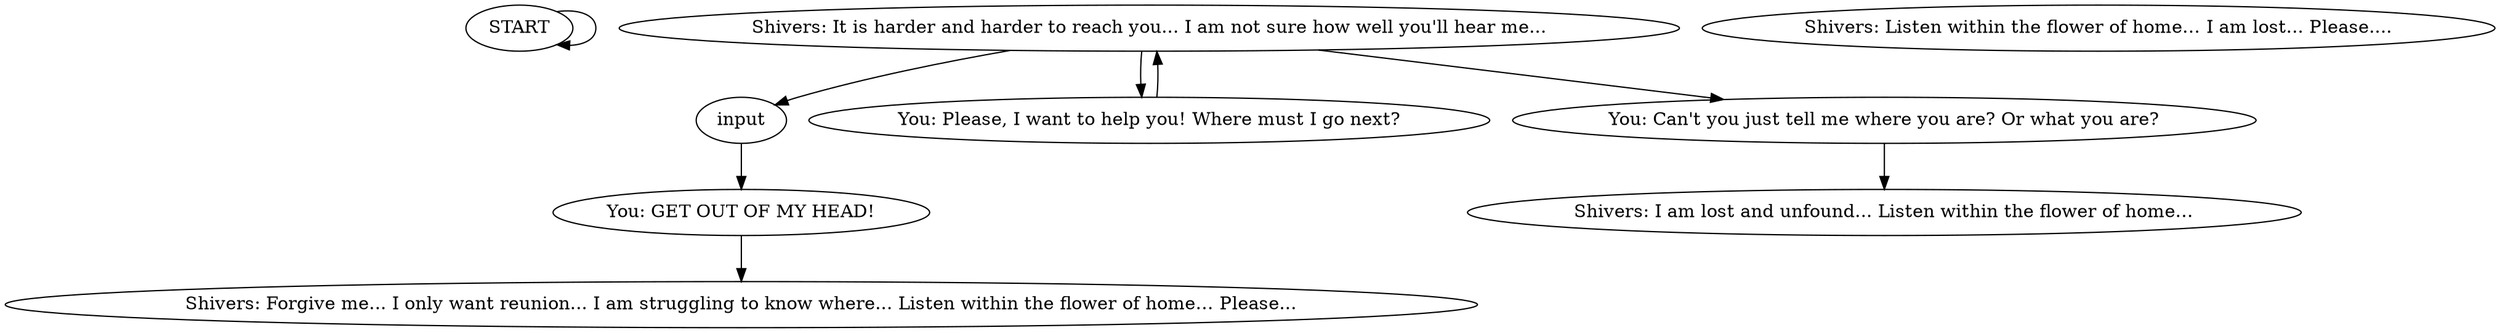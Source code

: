 # WALKWAY ORB / walkwaycoat
# This is the third Shivers in the coat quest. It is a challenging orb.
# ==================================================
digraph G {
	  0 [label="START"];
	  1 [label="input"];
	  2 [label="You: GET OUT OF MY HEAD!"];
	  3 [label="Shivers: It is harder and harder to reach you... I am not sure how well you'll hear me..."];
	  4 [label="Shivers: Listen within the flower of home… I am lost... Please...."];
	  5 [label="Shivers: Forgive me... I only want reunion... I am struggling to know where... Listen within the flower of home… Please..."];
	  6 [label="Shivers: I am lost and unfound... Listen within the flower of home…"];
	  7 [label="You: Please, I want to help you! Where must I go next?"];
	  8 [label="You: Can't you just tell me where you are? Or what you are?"];
	  0 -> 0
	  1 -> 2
	  2 -> 5
	  3 -> 8
	  3 -> 1
	  3 -> 7
	  7 -> 3
	  8 -> 6
}

